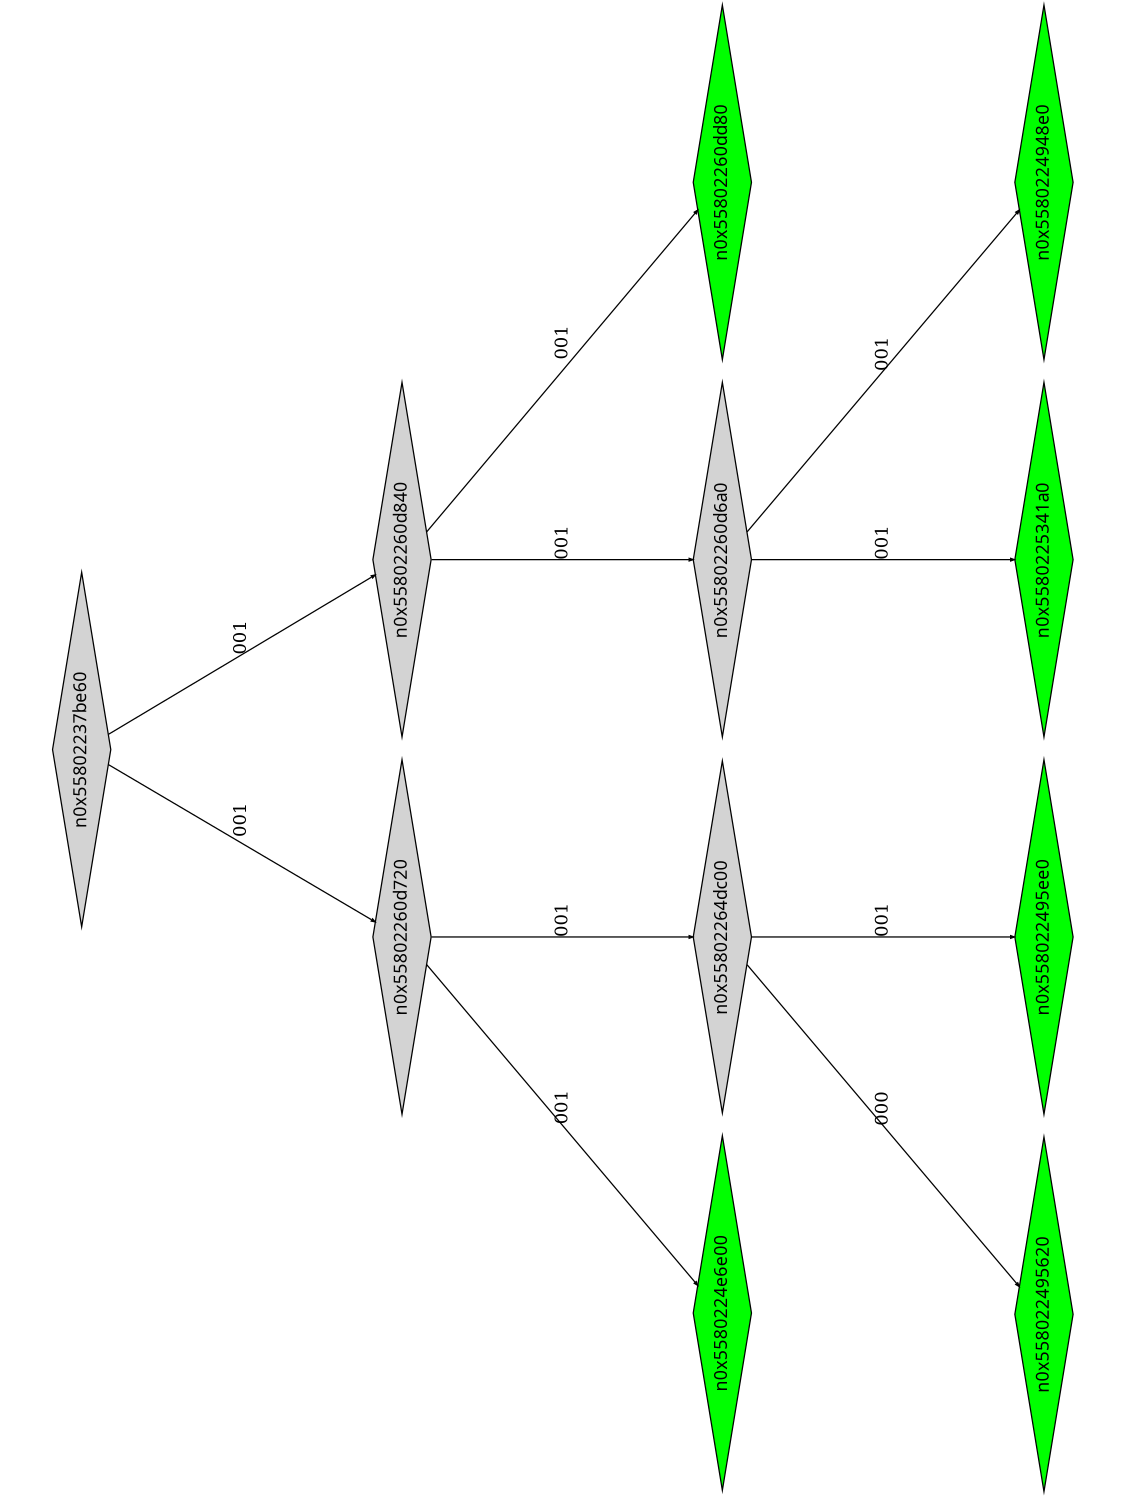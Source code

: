 digraph G {
	size="10,7.5";
	ratio=fill;
	rotate=90;
	center = "true";
	node [style="filled",width=.1,height=.1,fontname="Terminus"]
	edge [arrowsize=.3]
	n0x55802237be60 [shape=diamond];
	n0x55802237be60 -> n0x55802260d720 [label=001];
	n0x55802237be60 -> n0x55802260d840 [label=001];
	n0x55802260d840 [shape=diamond];
	n0x55802260d840 -> n0x55802260d6a0 [label=001];
	n0x55802260d840 -> n0x55802260dd80 [label=001];
	n0x55802260dd80 [shape=diamond,fillcolor=green];
	n0x55802260d6a0 [shape=diamond];
	n0x55802260d6a0 -> n0x5580225341a0 [label=001];
	n0x55802260d6a0 -> n0x5580224948e0 [label=001];
	n0x5580224948e0 [shape=diamond,fillcolor=green];
	n0x5580225341a0 [shape=diamond,fillcolor=green];
	n0x55802260d720 [shape=diamond];
	n0x55802260d720 -> n0x5580224e6e00 [label=001];
	n0x55802260d720 -> n0x55802264dc00 [label=001];
	n0x55802264dc00 [shape=diamond];
	n0x55802264dc00 -> n0x558022495620 [label=000];
	n0x55802264dc00 -> n0x558022495ee0 [label=001];
	n0x558022495ee0 [shape=diamond,fillcolor=green];
	n0x558022495620 [shape=diamond,fillcolor=green];
	n0x5580224e6e00 [shape=diamond,fillcolor=green];
}
